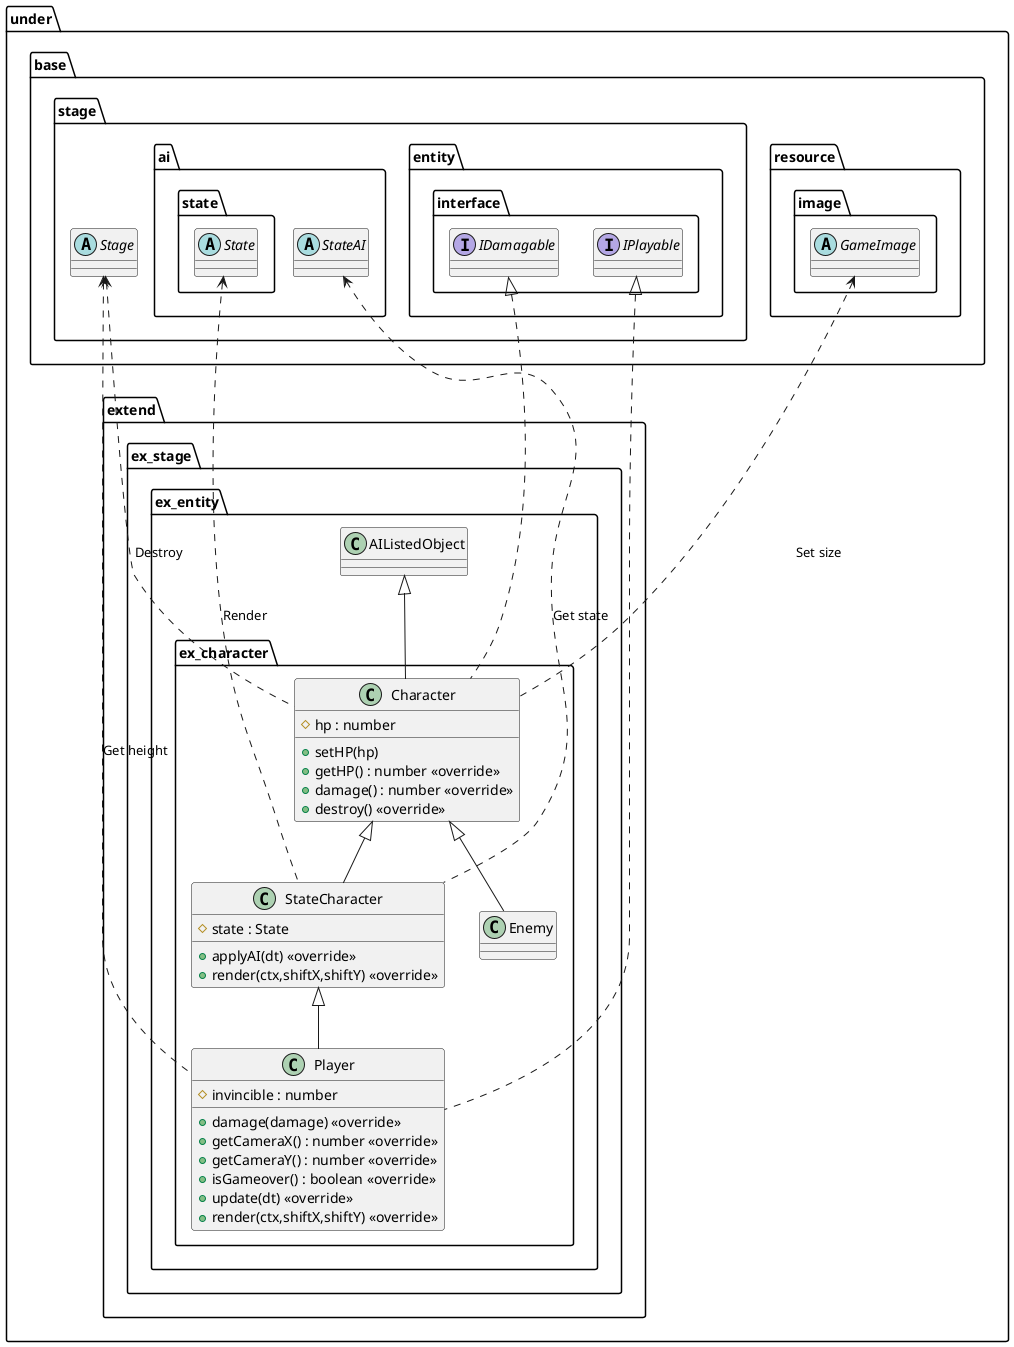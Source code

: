 @startuml EntityExtendCharacter
package under {
    package extend {
        package ex_stage {
            package ex_entity {
                package ex_character {
                    class Character {
                        #hp : number
                        +setHP(hp)
                        +getHP() : number <<override>>
                        +damage() : number <<override>>
                        +destroy() <<override>>
                    }
                    class StateCharacter {
                        #state : State
                        +applyAI(dt) <<override>>
                        +render(ctx,shiftX,shiftY) <<override>>
                    }
                    class Enemy
                    class Player {
                        #invincible : number
                        +damage(damage) <<override>>
                        +getCameraX() : number <<override>>
                        +getCameraY() : number <<override>>
                        +isGameover() : boolean <<override>>
                        +update(dt) <<override>>
                        +render(ctx,shiftX,shiftY) <<override>>
                    }
                }
            }
        }
    }
}

package under {
    package base {
        package resource {
            package image {
                abstract GameImage
            }
        }
        package stage {
            abstract Stage
            package ai {
                abstract StateAI
                package state {
                    abstract State
                }
            }
            package entity {
                package interface {
                    interface IDamagable
                    interface IPlayable
                }
            }
        }
    }
}

package under {
    package extend {
        package ex_stage {
            package ex_entity {
                class AIListedObject
            }
        }
    }
}

Stage <... Character : Destroy
GameImage <... Character : Set size
StateAI <... StateCharacter : Get state
State <... StateCharacter : Render

Stage <... Player : Get height

AIListedObject <|-- Character
IDamagable <|.. Character
Character <|-- StateCharacter
StateCharacter <|-- Player
IPlayable <|.. Player
Character <|-- Enemy

@enduml
